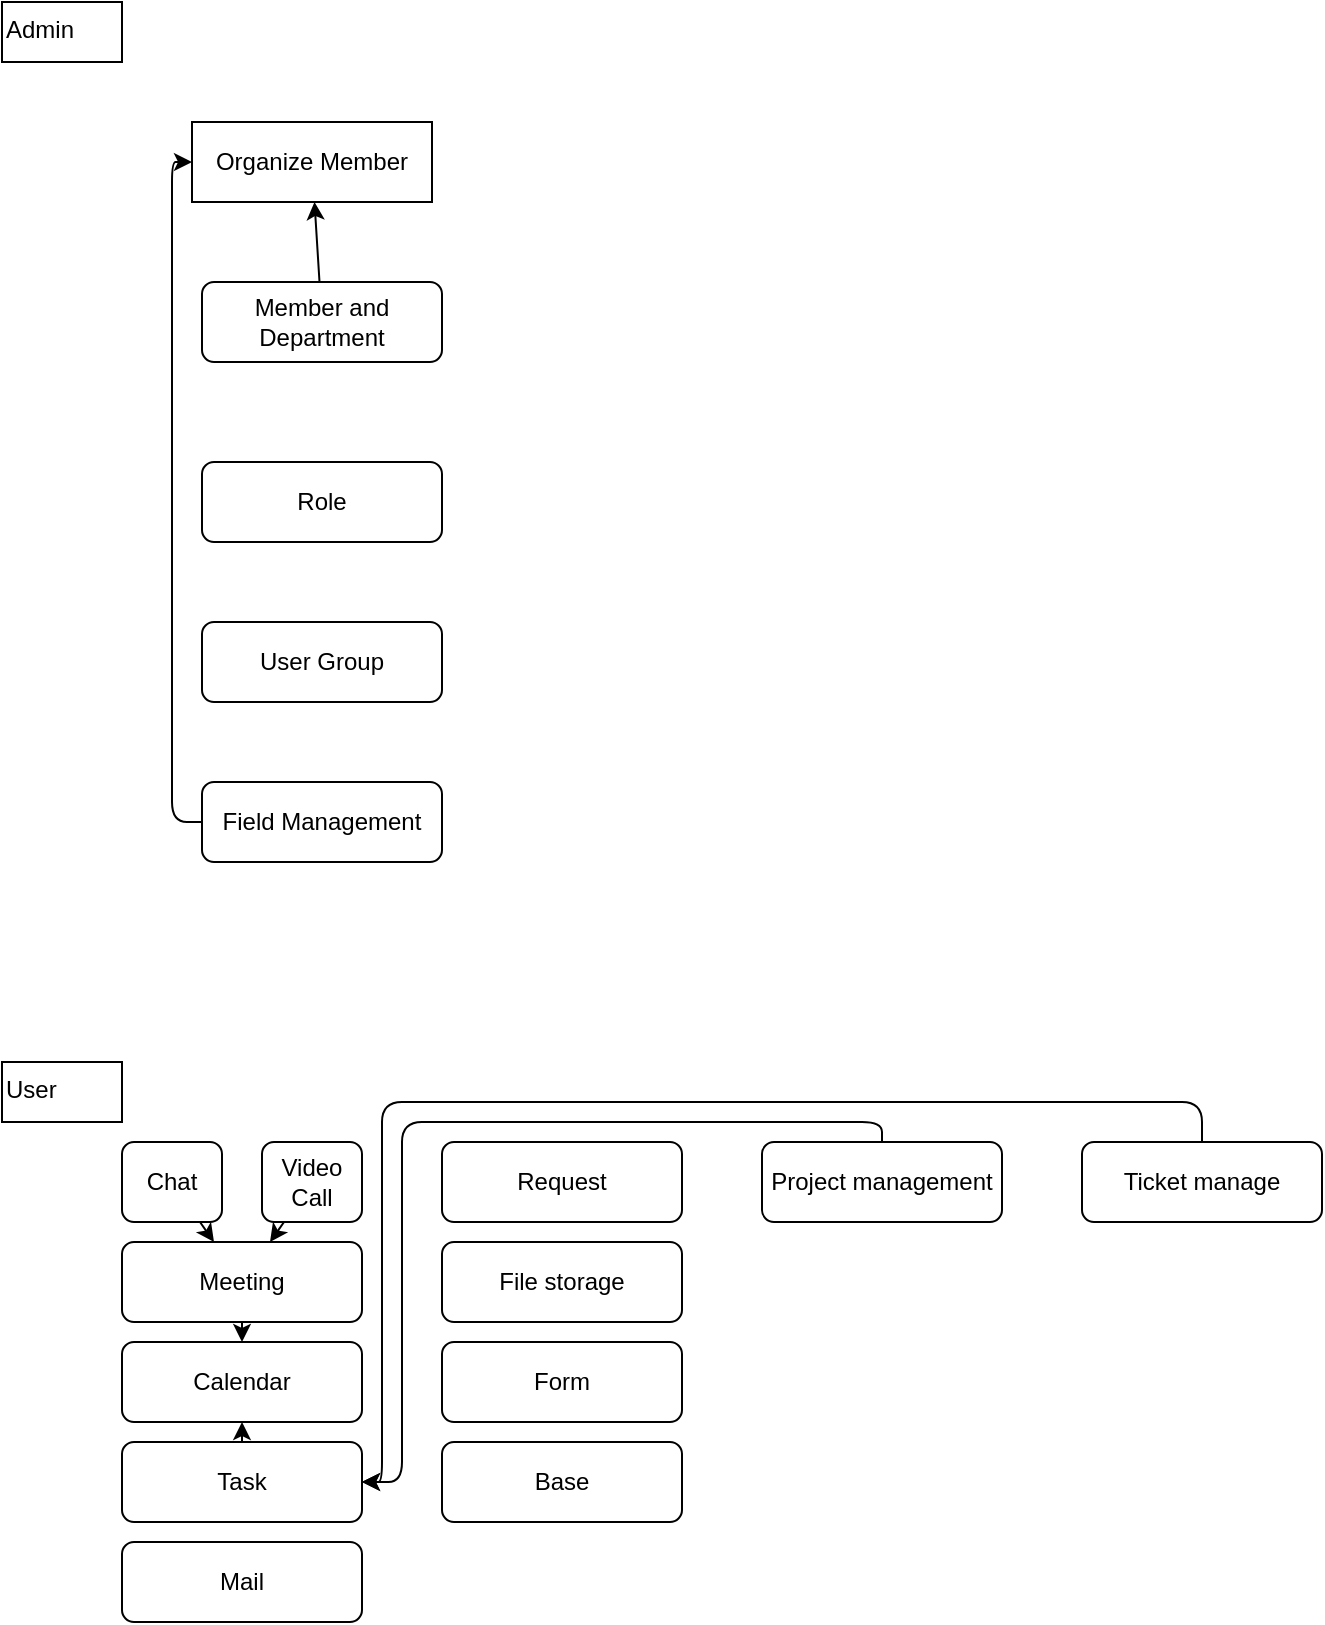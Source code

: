 <mxfile>
    <diagram id="Ip2OJ6gzOLotGBqnBMzN" name="Page-1">
        <mxGraphModel dx="956" dy="1337" grid="1" gridSize="10" guides="1" tooltips="1" connect="1" arrows="1" fold="1" page="0" pageScale="1" pageWidth="850" pageHeight="1100" math="0" shadow="0">
            <root>
                <mxCell id="0"/>
                <mxCell id="1" parent="0"/>
                <mxCell id="11" value="User" style="rounded=0;whiteSpace=wrap;html=1;align=left;verticalAlign=top;gradientColor=default;fillColor=none;" parent="1" vertex="1">
                    <mxGeometry x="180" y="110" width="60" height="30" as="geometry"/>
                </mxCell>
                <mxCell id="23" style="edgeStyle=orthogonalEdgeStyle;html=1;" parent="1" source="3" target="8" edge="1">
                    <mxGeometry relative="1" as="geometry">
                        <Array as="points">
                            <mxPoint x="780" y="130"/>
                            <mxPoint x="370" y="130"/>
                            <mxPoint x="370" y="320"/>
                        </Array>
                    </mxGeometry>
                </mxCell>
                <mxCell id="3" value="Ticket manage" style="rounded=1;whiteSpace=wrap;html=1;" parent="1" vertex="1">
                    <mxGeometry x="720" y="150" width="120" height="40" as="geometry"/>
                </mxCell>
                <mxCell id="21" style="html=1;" parent="1" source="4" target="7" edge="1">
                    <mxGeometry relative="1" as="geometry"/>
                </mxCell>
                <mxCell id="4" value="Video Call" style="rounded=1;whiteSpace=wrap;html=1;" parent="1" vertex="1">
                    <mxGeometry x="310" y="150" width="50" height="40" as="geometry"/>
                </mxCell>
                <mxCell id="5" value="File storage" style="rounded=1;whiteSpace=wrap;html=1;" parent="1" vertex="1">
                    <mxGeometry x="400" y="200" width="120" height="40" as="geometry"/>
                </mxCell>
                <mxCell id="6" value="Calendar" style="rounded=1;whiteSpace=wrap;html=1;" parent="1" vertex="1">
                    <mxGeometry x="240" y="250" width="120" height="40" as="geometry"/>
                </mxCell>
                <mxCell id="19" style="edgeStyle=none;html=1;" parent="1" source="7" target="6" edge="1">
                    <mxGeometry relative="1" as="geometry"/>
                </mxCell>
                <mxCell id="7" value="Meeting" style="rounded=1;whiteSpace=wrap;html=1;" parent="1" vertex="1">
                    <mxGeometry x="240" y="200" width="120" height="40" as="geometry"/>
                </mxCell>
                <mxCell id="18" style="edgeStyle=orthogonalEdgeStyle;html=1;" parent="1" source="8" target="6" edge="1">
                    <mxGeometry relative="1" as="geometry"/>
                </mxCell>
                <mxCell id="8" value="Task" style="rounded=1;whiteSpace=wrap;html=1;" parent="1" vertex="1">
                    <mxGeometry x="240" y="300" width="120" height="40" as="geometry"/>
                </mxCell>
                <mxCell id="9" value="Request" style="rounded=1;whiteSpace=wrap;html=1;" parent="1" vertex="1">
                    <mxGeometry x="400" y="150" width="120" height="40" as="geometry"/>
                </mxCell>
                <mxCell id="12" value="Form" style="rounded=1;whiteSpace=wrap;html=1;" parent="1" vertex="1">
                    <mxGeometry x="400" y="250" width="120" height="40" as="geometry"/>
                </mxCell>
                <mxCell id="13" value="Base" style="rounded=1;whiteSpace=wrap;html=1;" parent="1" vertex="1">
                    <mxGeometry x="400" y="300" width="120" height="40" as="geometry"/>
                </mxCell>
                <mxCell id="17" style="edgeStyle=orthogonalEdgeStyle;html=1;" parent="1" source="14" target="8" edge="1">
                    <mxGeometry relative="1" as="geometry">
                        <Array as="points">
                            <mxPoint x="620" y="140"/>
                            <mxPoint x="380" y="140"/>
                            <mxPoint x="380" y="320"/>
                        </Array>
                    </mxGeometry>
                </mxCell>
                <mxCell id="14" value="Project management" style="rounded=1;whiteSpace=wrap;html=1;" parent="1" vertex="1">
                    <mxGeometry x="560" y="150" width="120" height="40" as="geometry"/>
                </mxCell>
                <mxCell id="22" style="edgeStyle=none;html=1;" parent="1" source="20" target="7" edge="1">
                    <mxGeometry relative="1" as="geometry"/>
                </mxCell>
                <mxCell id="20" value="Chat" style="rounded=1;whiteSpace=wrap;html=1;" parent="1" vertex="1">
                    <mxGeometry x="240" y="150" width="50" height="40" as="geometry"/>
                </mxCell>
                <mxCell id="24" value="Mail" style="rounded=1;whiteSpace=wrap;html=1;" parent="1" vertex="1">
                    <mxGeometry x="240" y="350" width="120" height="40" as="geometry"/>
                </mxCell>
                <mxCell id="25" value="Admin" style="rounded=0;whiteSpace=wrap;html=1;align=left;verticalAlign=top;gradientColor=default;fillColor=none;" parent="1" vertex="1">
                    <mxGeometry x="180" y="-420" width="60" height="30" as="geometry"/>
                </mxCell>
                <mxCell id="26" value="Organize Member" style="rounded=0;whiteSpace=wrap;html=1;verticalAlign=middle;align=center;fillColor=default;" vertex="1" parent="1">
                    <mxGeometry x="275" y="-360" width="120" height="40" as="geometry"/>
                </mxCell>
                <mxCell id="37" value="" style="edgeStyle=none;html=1;" edge="1" parent="1" source="27" target="26">
                    <mxGeometry relative="1" as="geometry"/>
                </mxCell>
                <mxCell id="27" value="Member and Department" style="rounded=1;whiteSpace=wrap;html=1;" vertex="1" parent="1">
                    <mxGeometry x="280" y="-280" width="120" height="40" as="geometry"/>
                </mxCell>
                <mxCell id="31" value="Role" style="rounded=1;whiteSpace=wrap;html=1;" vertex="1" parent="1">
                    <mxGeometry x="280" y="-190" width="120" height="40" as="geometry"/>
                </mxCell>
                <mxCell id="32" value="User Group" style="rounded=1;whiteSpace=wrap;html=1;" vertex="1" parent="1">
                    <mxGeometry x="280" y="-110" width="120" height="40" as="geometry"/>
                </mxCell>
                <mxCell id="38" style="edgeStyle=orthogonalEdgeStyle;html=1;entryX=0;entryY=0.5;entryDx=0;entryDy=0;" edge="1" parent="1" source="33" target="26">
                    <mxGeometry relative="1" as="geometry">
                        <Array as="points">
                            <mxPoint x="265" y="-10"/>
                            <mxPoint x="265" y="-340"/>
                        </Array>
                    </mxGeometry>
                </mxCell>
                <mxCell id="33" value="Field Management" style="rounded=1;whiteSpace=wrap;html=1;" vertex="1" parent="1">
                    <mxGeometry x="280" y="-30" width="120" height="40" as="geometry"/>
                </mxCell>
            </root>
        </mxGraphModel>
    </diagram>
</mxfile>
